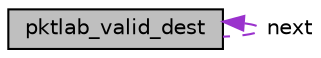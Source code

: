 digraph "pktlab_valid_dest"
{
 // LATEX_PDF_SIZE
  edge [fontname="Helvetica",fontsize="10",labelfontname="Helvetica",labelfontsize="10"];
  node [fontname="Helvetica",fontsize="10",shape=record];
  Node1 [label="pktlab_valid_dest",height=0.2,width=0.4,color="black", fillcolor="grey75", style="filled", fontcolor="black",tooltip="Structure for storing pktlab valid destination information."];
  Node1 -> Node1 [dir="back",color="darkorchid3",fontsize="10",style="dashed",label=" next" ,fontname="Helvetica"];
}
